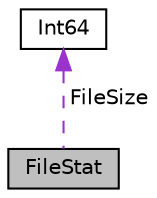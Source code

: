 digraph "FileStat"
{
 // LATEX_PDF_SIZE
  edge [fontname="Helvetica",fontsize="10",labelfontname="Helvetica",labelfontsize="10"];
  node [fontname="Helvetica",fontsize="10",shape=record];
  Node1 [label="FileStat",height=0.2,width=0.4,color="black", fillcolor="grey75", style="filled", fontcolor="black",tooltip=" "];
  Node2 -> Node1 [dir="back",color="darkorchid3",fontsize="10",style="dashed",label=" FileSize" ,fontname="Helvetica"];
  Node2 [label="Int64",height=0.2,width=0.4,color="black", fillcolor="white", style="filled",URL="$classInt64.html",tooltip=" "];
}
